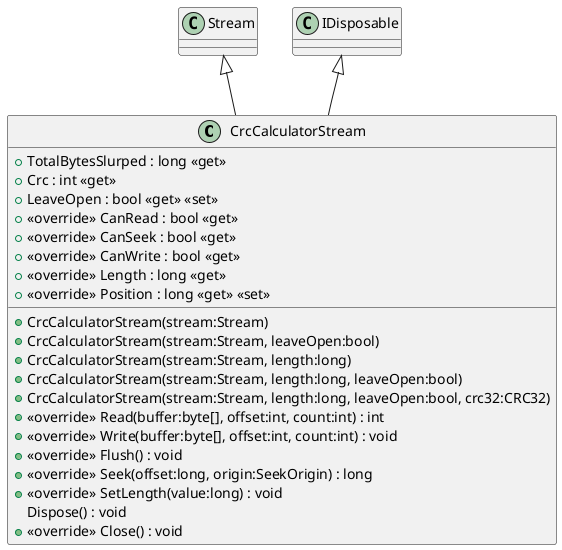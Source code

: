 @startuml
class CrcCalculatorStream {
    + TotalBytesSlurped : long <<get>>
    + Crc : int <<get>>
    + LeaveOpen : bool <<get>> <<set>>
    + <<override>> CanRead : bool <<get>>
    + <<override>> CanSeek : bool <<get>>
    + <<override>> CanWrite : bool <<get>>
    + <<override>> Length : long <<get>>
    + <<override>> Position : long <<get>> <<set>>
    + CrcCalculatorStream(stream:Stream)
    + CrcCalculatorStream(stream:Stream, leaveOpen:bool)
    + CrcCalculatorStream(stream:Stream, length:long)
    + CrcCalculatorStream(stream:Stream, length:long, leaveOpen:bool)
    + CrcCalculatorStream(stream:Stream, length:long, leaveOpen:bool, crc32:CRC32)
    + <<override>> Read(buffer:byte[], offset:int, count:int) : int
    + <<override>> Write(buffer:byte[], offset:int, count:int) : void
    + <<override>> Flush() : void
    + <<override>> Seek(offset:long, origin:SeekOrigin) : long
    + <<override>> SetLength(value:long) : void
    Dispose() : void
    + <<override>> Close() : void
}
Stream <|-- CrcCalculatorStream
IDisposable <|-- CrcCalculatorStream
@enduml
